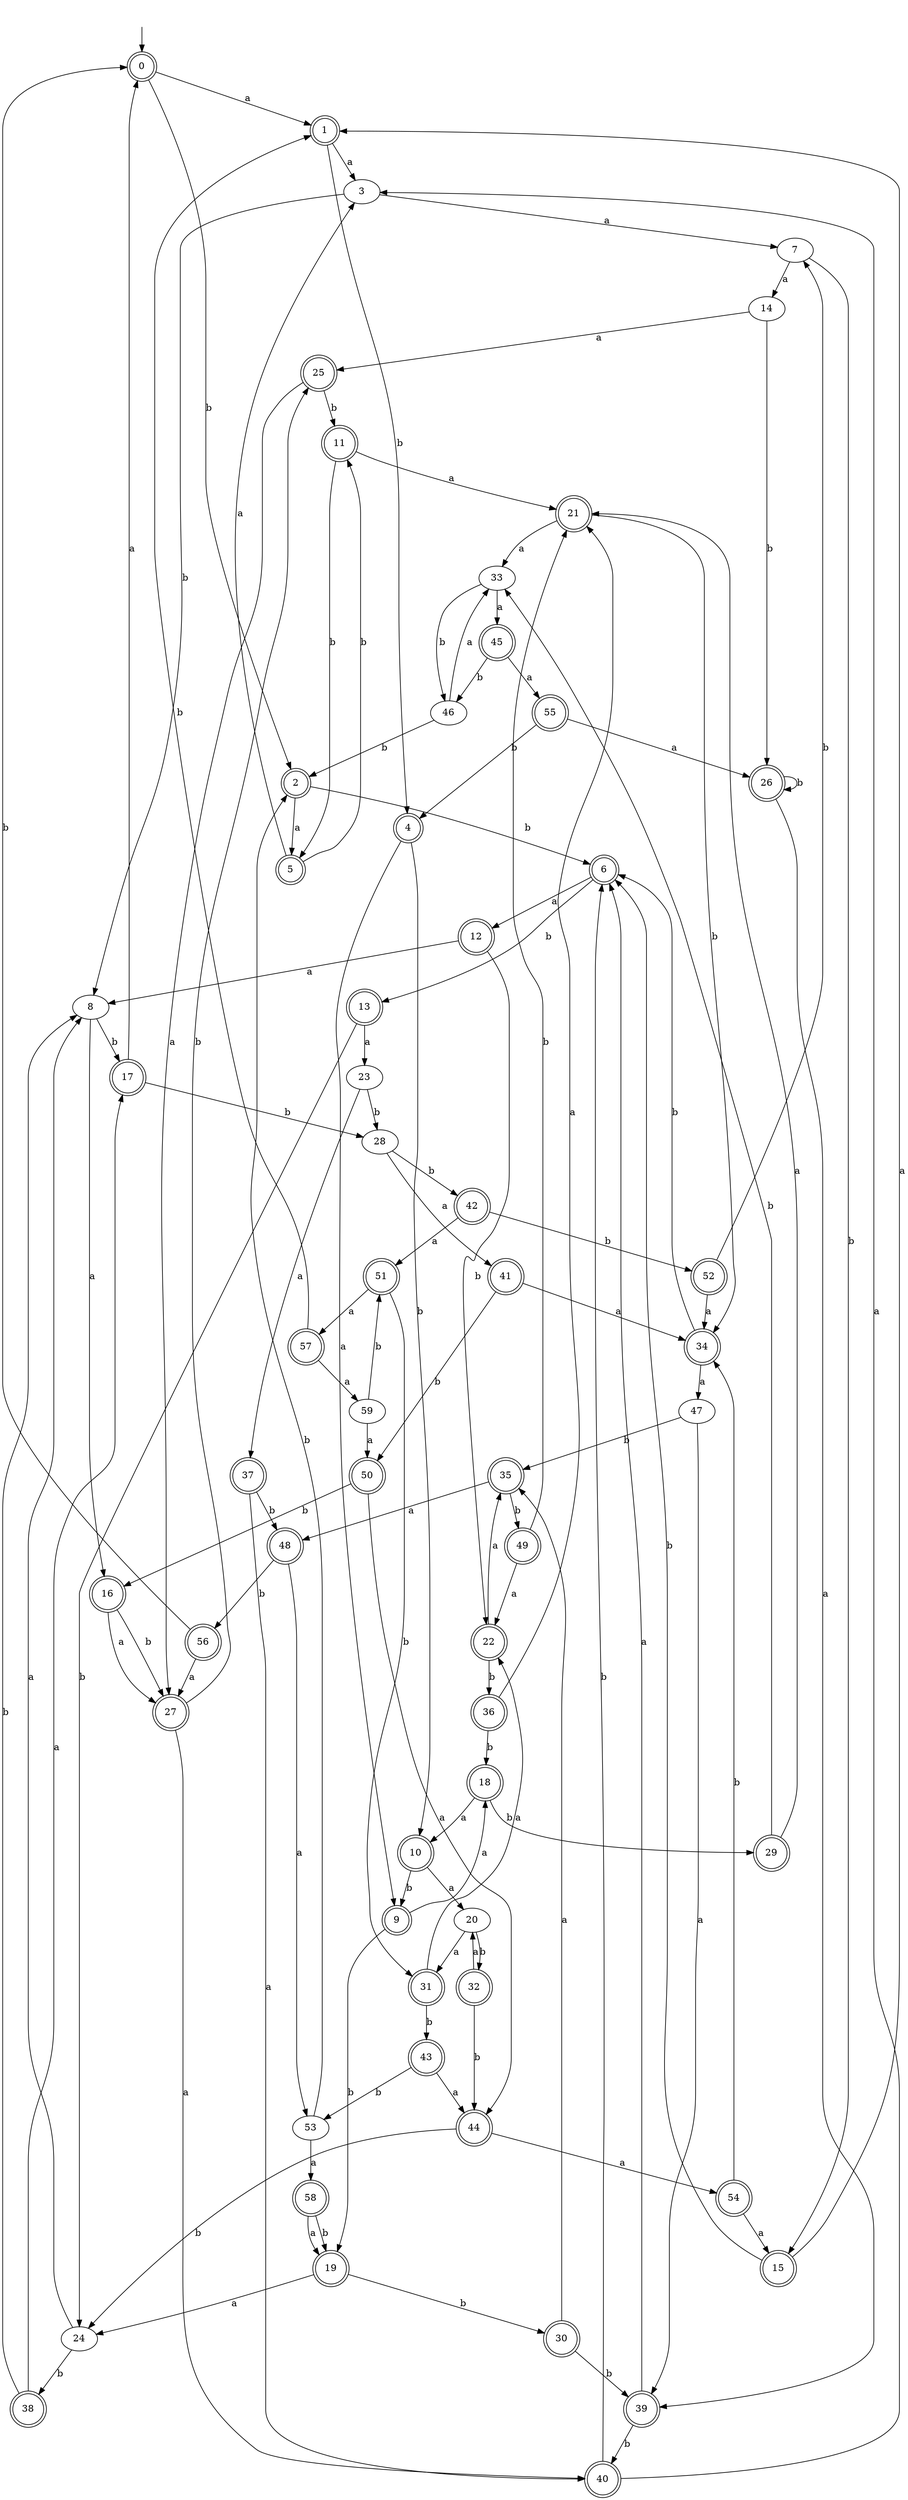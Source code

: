 digraph RandomDFA {
  __start0 [label="", shape=none];
  __start0 -> 0 [label=""];
  0 [shape=circle] [shape=doublecircle]
  0 -> 1 [label="a"]
  0 -> 2 [label="b"]
  1 [shape=doublecircle]
  1 -> 3 [label="a"]
  1 -> 4 [label="b"]
  2 [shape=doublecircle]
  2 -> 5 [label="a"]
  2 -> 6 [label="b"]
  3
  3 -> 7 [label="a"]
  3 -> 8 [label="b"]
  4 [shape=doublecircle]
  4 -> 9 [label="a"]
  4 -> 10 [label="b"]
  5 [shape=doublecircle]
  5 -> 3 [label="a"]
  5 -> 11 [label="b"]
  6 [shape=doublecircle]
  6 -> 12 [label="a"]
  6 -> 13 [label="b"]
  7
  7 -> 14 [label="a"]
  7 -> 15 [label="b"]
  8
  8 -> 16 [label="a"]
  8 -> 17 [label="b"]
  9 [shape=doublecircle]
  9 -> 18 [label="a"]
  9 -> 19 [label="b"]
  10 [shape=doublecircle]
  10 -> 20 [label="a"]
  10 -> 9 [label="b"]
  11 [shape=doublecircle]
  11 -> 21 [label="a"]
  11 -> 5 [label="b"]
  12 [shape=doublecircle]
  12 -> 8 [label="a"]
  12 -> 22 [label="b"]
  13 [shape=doublecircle]
  13 -> 23 [label="a"]
  13 -> 24 [label="b"]
  14
  14 -> 25 [label="a"]
  14 -> 26 [label="b"]
  15 [shape=doublecircle]
  15 -> 1 [label="a"]
  15 -> 6 [label="b"]
  16 [shape=doublecircle]
  16 -> 27 [label="a"]
  16 -> 27 [label="b"]
  17 [shape=doublecircle]
  17 -> 0 [label="a"]
  17 -> 28 [label="b"]
  18 [shape=doublecircle]
  18 -> 10 [label="a"]
  18 -> 29 [label="b"]
  19 [shape=doublecircle]
  19 -> 24 [label="a"]
  19 -> 30 [label="b"]
  20
  20 -> 31 [label="a"]
  20 -> 32 [label="b"]
  21 [shape=doublecircle]
  21 -> 33 [label="a"]
  21 -> 34 [label="b"]
  22 [shape=doublecircle]
  22 -> 35 [label="a"]
  22 -> 36 [label="b"]
  23
  23 -> 37 [label="a"]
  23 -> 28 [label="b"]
  24
  24 -> 8 [label="a"]
  24 -> 38 [label="b"]
  25 [shape=doublecircle]
  25 -> 27 [label="a"]
  25 -> 11 [label="b"]
  26 [shape=doublecircle]
  26 -> 39 [label="a"]
  26 -> 26 [label="b"]
  27 [shape=doublecircle]
  27 -> 40 [label="a"]
  27 -> 25 [label="b"]
  28
  28 -> 41 [label="a"]
  28 -> 42 [label="b"]
  29 [shape=doublecircle]
  29 -> 21 [label="a"]
  29 -> 33 [label="b"]
  30 [shape=doublecircle]
  30 -> 35 [label="a"]
  30 -> 39 [label="b"]
  31 [shape=doublecircle]
  31 -> 22 [label="a"]
  31 -> 43 [label="b"]
  32 [shape=doublecircle]
  32 -> 20 [label="a"]
  32 -> 44 [label="b"]
  33
  33 -> 45 [label="a"]
  33 -> 46 [label="b"]
  34 [shape=doublecircle]
  34 -> 47 [label="a"]
  34 -> 6 [label="b"]
  35 [shape=doublecircle]
  35 -> 48 [label="a"]
  35 -> 49 [label="b"]
  36 [shape=doublecircle]
  36 -> 21 [label="a"]
  36 -> 18 [label="b"]
  37 [shape=doublecircle]
  37 -> 40 [label="a"]
  37 -> 48 [label="b"]
  38 [shape=doublecircle]
  38 -> 17 [label="a"]
  38 -> 8 [label="b"]
  39 [shape=doublecircle]
  39 -> 6 [label="a"]
  39 -> 40 [label="b"]
  40 [shape=doublecircle]
  40 -> 3 [label="a"]
  40 -> 6 [label="b"]
  41 [shape=doublecircle]
  41 -> 34 [label="a"]
  41 -> 50 [label="b"]
  42 [shape=doublecircle]
  42 -> 51 [label="a"]
  42 -> 52 [label="b"]
  43 [shape=doublecircle]
  43 -> 44 [label="a"]
  43 -> 53 [label="b"]
  44 [shape=doublecircle]
  44 -> 54 [label="a"]
  44 -> 24 [label="b"]
  45 [shape=doublecircle]
  45 -> 55 [label="a"]
  45 -> 46 [label="b"]
  46
  46 -> 33 [label="a"]
  46 -> 2 [label="b"]
  47
  47 -> 39 [label="a"]
  47 -> 35 [label="b"]
  48 [shape=doublecircle]
  48 -> 53 [label="a"]
  48 -> 56 [label="b"]
  49 [shape=doublecircle]
  49 -> 22 [label="a"]
  49 -> 21 [label="b"]
  50 [shape=doublecircle]
  50 -> 44 [label="a"]
  50 -> 16 [label="b"]
  51 [shape=doublecircle]
  51 -> 57 [label="a"]
  51 -> 31 [label="b"]
  52 [shape=doublecircle]
  52 -> 34 [label="a"]
  52 -> 7 [label="b"]
  53
  53 -> 58 [label="a"]
  53 -> 2 [label="b"]
  54 [shape=doublecircle]
  54 -> 15 [label="a"]
  54 -> 34 [label="b"]
  55 [shape=doublecircle]
  55 -> 26 [label="a"]
  55 -> 4 [label="b"]
  56 [shape=doublecircle]
  56 -> 27 [label="a"]
  56 -> 0 [label="b"]
  57 [shape=doublecircle]
  57 -> 59 [label="a"]
  57 -> 1 [label="b"]
  58 [shape=doublecircle]
  58 -> 19 [label="a"]
  58 -> 19 [label="b"]
  59
  59 -> 50 [label="a"]
  59 -> 51 [label="b"]
}
